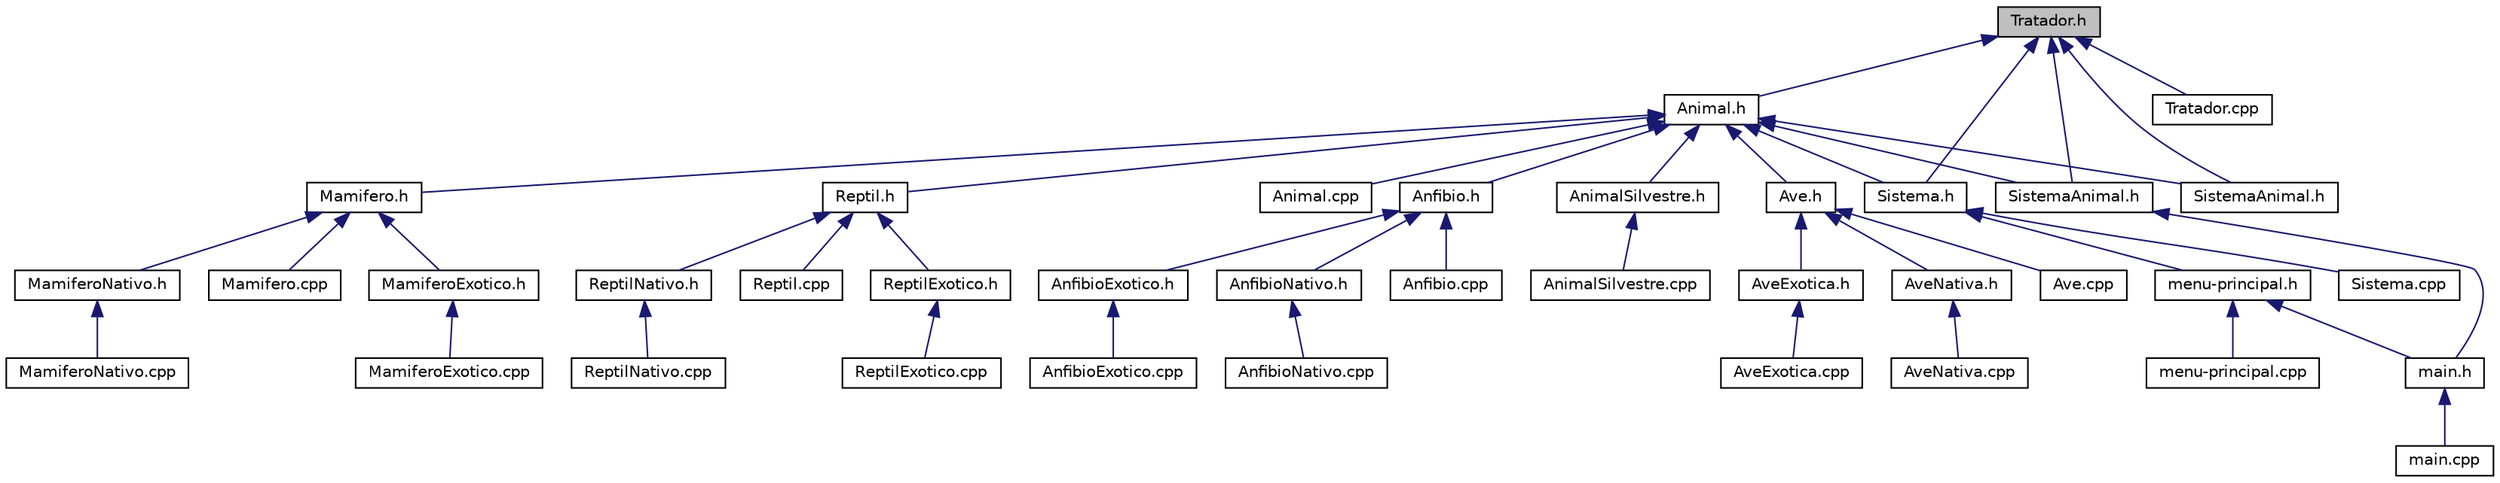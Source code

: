 digraph "Tratador.h"
{
  edge [fontname="Helvetica",fontsize="10",labelfontname="Helvetica",labelfontsize="10"];
  node [fontname="Helvetica",fontsize="10",shape=record];
  Node4 [label="Tratador.h",height=0.2,width=0.4,color="black", fillcolor="grey75", style="filled", fontcolor="black"];
  Node4 -> Node5 [dir="back",color="midnightblue",fontsize="10",style="solid",fontname="Helvetica"];
  Node5 [label="Animal.h",height=0.2,width=0.4,color="black", fillcolor="white", style="filled",URL="$_animal_8h.html",tooltip="Domínio de Animal. "];
  Node5 -> Node6 [dir="back",color="midnightblue",fontsize="10",style="solid",fontname="Helvetica"];
  Node6 [label="Anfibio.h",height=0.2,width=0.4,color="black", fillcolor="white", style="filled",URL="$_anfibio_8h.html",tooltip="Domínio de Anfibio. "];
  Node6 -> Node7 [dir="back",color="midnightblue",fontsize="10",style="solid",fontname="Helvetica"];
  Node7 [label="AnfibioExotico.h",height=0.2,width=0.4,color="black", fillcolor="white", style="filled",URL="$_anfibio_exotico_8h.html"];
  Node7 -> Node8 [dir="back",color="midnightblue",fontsize="10",style="solid",fontname="Helvetica"];
  Node8 [label="AnfibioExotico.cpp",height=0.2,width=0.4,color="black", fillcolor="white", style="filled",URL="$_anfibio_exotico_8cpp.html"];
  Node6 -> Node9 [dir="back",color="midnightblue",fontsize="10",style="solid",fontname="Helvetica"];
  Node9 [label="AnfibioNativo.h",height=0.2,width=0.4,color="black", fillcolor="white", style="filled",URL="$_anfibio_nativo_8h.html"];
  Node9 -> Node10 [dir="back",color="midnightblue",fontsize="10",style="solid",fontname="Helvetica"];
  Node10 [label="AnfibioNativo.cpp",height=0.2,width=0.4,color="black", fillcolor="white", style="filled",URL="$_anfibio_nativo_8cpp.html"];
  Node6 -> Node11 [dir="back",color="midnightblue",fontsize="10",style="solid",fontname="Helvetica"];
  Node11 [label="Anfibio.cpp",height=0.2,width=0.4,color="black", fillcolor="white", style="filled",URL="$_anfibio_8cpp.html"];
  Node5 -> Node12 [dir="back",color="midnightblue",fontsize="10",style="solid",fontname="Helvetica"];
  Node12 [label="AnimalSilvestre.h",height=0.2,width=0.4,color="black", fillcolor="white", style="filled",URL="$_animal_silvestre_8h.html",tooltip="Domínio de Animal Silvestre. "];
  Node12 -> Node13 [dir="back",color="midnightblue",fontsize="10",style="solid",fontname="Helvetica"];
  Node13 [label="AnimalSilvestre.cpp",height=0.2,width=0.4,color="black", fillcolor="white", style="filled",URL="$_animal_silvestre_8cpp.html"];
  Node5 -> Node14 [dir="back",color="midnightblue",fontsize="10",style="solid",fontname="Helvetica"];
  Node14 [label="Ave.h",height=0.2,width=0.4,color="black", fillcolor="white", style="filled",URL="$_ave_8h.html",tooltip="Domínio de Ave. "];
  Node14 -> Node15 [dir="back",color="midnightblue",fontsize="10",style="solid",fontname="Helvetica"];
  Node15 [label="AveExotica.h",height=0.2,width=0.4,color="black", fillcolor="white", style="filled",URL="$_ave_exotica_8h.html"];
  Node15 -> Node16 [dir="back",color="midnightblue",fontsize="10",style="solid",fontname="Helvetica"];
  Node16 [label="AveExotica.cpp",height=0.2,width=0.4,color="black", fillcolor="white", style="filled",URL="$_ave_exotica_8cpp.html"];
  Node14 -> Node17 [dir="back",color="midnightblue",fontsize="10",style="solid",fontname="Helvetica"];
  Node17 [label="AveNativa.h",height=0.2,width=0.4,color="black", fillcolor="white", style="filled",URL="$_ave_nativa_8h.html"];
  Node17 -> Node18 [dir="back",color="midnightblue",fontsize="10",style="solid",fontname="Helvetica"];
  Node18 [label="AveNativa.cpp",height=0.2,width=0.4,color="black", fillcolor="white", style="filled",URL="$_ave_nativa_8cpp.html"];
  Node14 -> Node19 [dir="back",color="midnightblue",fontsize="10",style="solid",fontname="Helvetica"];
  Node19 [label="Ave.cpp",height=0.2,width=0.4,color="black", fillcolor="white", style="filled",URL="$_ave_8cpp.html"];
  Node5 -> Node20 [dir="back",color="midnightblue",fontsize="10",style="solid",fontname="Helvetica"];
  Node20 [label="Mamifero.h",height=0.2,width=0.4,color="black", fillcolor="white", style="filled",URL="$_mamifero_8h.html",tooltip="Domínio de Mamifero. "];
  Node20 -> Node21 [dir="back",color="midnightblue",fontsize="10",style="solid",fontname="Helvetica"];
  Node21 [label="MamiferoExotico.h",height=0.2,width=0.4,color="black", fillcolor="white", style="filled",URL="$_mamifero_exotico_8h.html"];
  Node21 -> Node22 [dir="back",color="midnightblue",fontsize="10",style="solid",fontname="Helvetica"];
  Node22 [label="MamiferoExotico.cpp",height=0.2,width=0.4,color="black", fillcolor="white", style="filled",URL="$_mamifero_exotico_8cpp.html"];
  Node20 -> Node23 [dir="back",color="midnightblue",fontsize="10",style="solid",fontname="Helvetica"];
  Node23 [label="MamiferoNativo.h",height=0.2,width=0.4,color="black", fillcolor="white", style="filled",URL="$_mamifero_nativo_8h.html"];
  Node23 -> Node24 [dir="back",color="midnightblue",fontsize="10",style="solid",fontname="Helvetica"];
  Node24 [label="MamiferoNativo.cpp",height=0.2,width=0.4,color="black", fillcolor="white", style="filled",URL="$_mamifero_nativo_8cpp.html"];
  Node20 -> Node25 [dir="back",color="midnightblue",fontsize="10",style="solid",fontname="Helvetica"];
  Node25 [label="Mamifero.cpp",height=0.2,width=0.4,color="black", fillcolor="white", style="filled",URL="$_mamifero_8cpp.html"];
  Node5 -> Node26 [dir="back",color="midnightblue",fontsize="10",style="solid",fontname="Helvetica"];
  Node26 [label="Reptil.h",height=0.2,width=0.4,color="black", fillcolor="white", style="filled",URL="$_reptil_8h.html",tooltip="Domínio de Reptil. "];
  Node26 -> Node27 [dir="back",color="midnightblue",fontsize="10",style="solid",fontname="Helvetica"];
  Node27 [label="ReptilExotico.h",height=0.2,width=0.4,color="black", fillcolor="white", style="filled",URL="$_reptil_exotico_8h.html"];
  Node27 -> Node28 [dir="back",color="midnightblue",fontsize="10",style="solid",fontname="Helvetica"];
  Node28 [label="ReptilExotico.cpp",height=0.2,width=0.4,color="black", fillcolor="white", style="filled",URL="$_reptil_exotico_8cpp.html"];
  Node26 -> Node29 [dir="back",color="midnightblue",fontsize="10",style="solid",fontname="Helvetica"];
  Node29 [label="ReptilNativo.h",height=0.2,width=0.4,color="black", fillcolor="white", style="filled",URL="$_reptil_nativo_8h.html"];
  Node29 -> Node30 [dir="back",color="midnightblue",fontsize="10",style="solid",fontname="Helvetica"];
  Node30 [label="ReptilNativo.cpp",height=0.2,width=0.4,color="black", fillcolor="white", style="filled",URL="$_reptil_nativo_8cpp.html"];
  Node26 -> Node31 [dir="back",color="midnightblue",fontsize="10",style="solid",fontname="Helvetica"];
  Node31 [label="Reptil.cpp",height=0.2,width=0.4,color="black", fillcolor="white", style="filled",URL="$_reptil_8cpp.html"];
  Node5 -> Node32 [dir="back",color="midnightblue",fontsize="10",style="solid",fontname="Helvetica"];
  Node32 [label="Sistema.h",height=0.2,width=0.4,color="black", fillcolor="white", style="filled",URL="$_sistema_8h.html",tooltip="Domínio de Sistema. "];
  Node32 -> Node33 [dir="back",color="midnightblue",fontsize="10",style="solid",fontname="Helvetica"];
  Node33 [label="menu-principal.h",height=0.2,width=0.4,color="black", fillcolor="white", style="filled",URL="$menu-principal_8h.html"];
  Node33 -> Node34 [dir="back",color="midnightblue",fontsize="10",style="solid",fontname="Helvetica"];
  Node34 [label="main.h",height=0.2,width=0.4,color="black", fillcolor="white", style="filled",URL="$main_8h.html",tooltip="Arquivo de inicialização. "];
  Node34 -> Node35 [dir="back",color="midnightblue",fontsize="10",style="solid",fontname="Helvetica"];
  Node35 [label="main.cpp",height=0.2,width=0.4,color="black", fillcolor="white", style="filled",URL="$main_8cpp.html",tooltip="Arquivo de inicialização. "];
  Node33 -> Node36 [dir="back",color="midnightblue",fontsize="10",style="solid",fontname="Helvetica"];
  Node36 [label="menu-principal.cpp",height=0.2,width=0.4,color="black", fillcolor="white", style="filled",URL="$menu-principal_8cpp.html",tooltip="Implementação do menu do sistema. "];
  Node32 -> Node37 [dir="back",color="midnightblue",fontsize="10",style="solid",fontname="Helvetica"];
  Node37 [label="Sistema.cpp",height=0.2,width=0.4,color="black", fillcolor="white", style="filled",URL="$_sistema_8cpp.html"];
  Node5 -> Node38 [dir="back",color="midnightblue",fontsize="10",style="solid",fontname="Helvetica"];
  Node38 [label="SistemaAnimal.h",height=0.2,width=0.4,color="black", fillcolor="white", style="filled",URL="$includes_2_sistema_animal_8h.html"];
  Node38 -> Node34 [dir="back",color="midnightblue",fontsize="10",style="solid",fontname="Helvetica"];
  Node5 -> Node39 [dir="back",color="midnightblue",fontsize="10",style="solid",fontname="Helvetica"];
  Node39 [label="SistemaAnimal.h",height=0.2,width=0.4,color="black", fillcolor="white", style="filled",URL="$_sistema_animal_8h.html"];
  Node5 -> Node40 [dir="back",color="midnightblue",fontsize="10",style="solid",fontname="Helvetica"];
  Node40 [label="Animal.cpp",height=0.2,width=0.4,color="black", fillcolor="white", style="filled",URL="$_animal_8cpp.html"];
  Node4 -> Node32 [dir="back",color="midnightblue",fontsize="10",style="solid",fontname="Helvetica"];
  Node4 -> Node38 [dir="back",color="midnightblue",fontsize="10",style="solid",fontname="Helvetica"];
  Node4 -> Node39 [dir="back",color="midnightblue",fontsize="10",style="solid",fontname="Helvetica"];
  Node4 -> Node41 [dir="back",color="midnightblue",fontsize="10",style="solid",fontname="Helvetica"];
  Node41 [label="Tratador.cpp",height=0.2,width=0.4,color="black", fillcolor="white", style="filled",URL="$_tratador_8cpp.html"];
}

